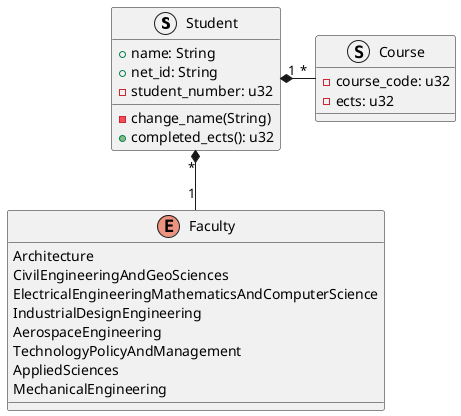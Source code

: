 @startuml rust-to-class-1

struct Student {
    + name: String
    + net_id: String
    - student_number: u32
    ' the fields below are shown in the diagram as their own classes
    ' - courses: Vec<Course>
    ' - faculty: Faculty

    - change_name(String)
    + completed_ects(): u32
}

struct Course {
    - course_code: u32
    - ects: u32
}

enum Faculty {
    Architecture
    CivilEngineeringAndGeoSciences
    ElectricalEngineeringMathematicsAndComputerScience
    IndustrialDesignEngineering
    AerospaceEngineering
    TechnologyPolicyAndManagement
    AppliedSciences
    MechanicalEngineering
}

Student "1" *- "*" Course
Student "*" *-- "1" Faculty

@enduml